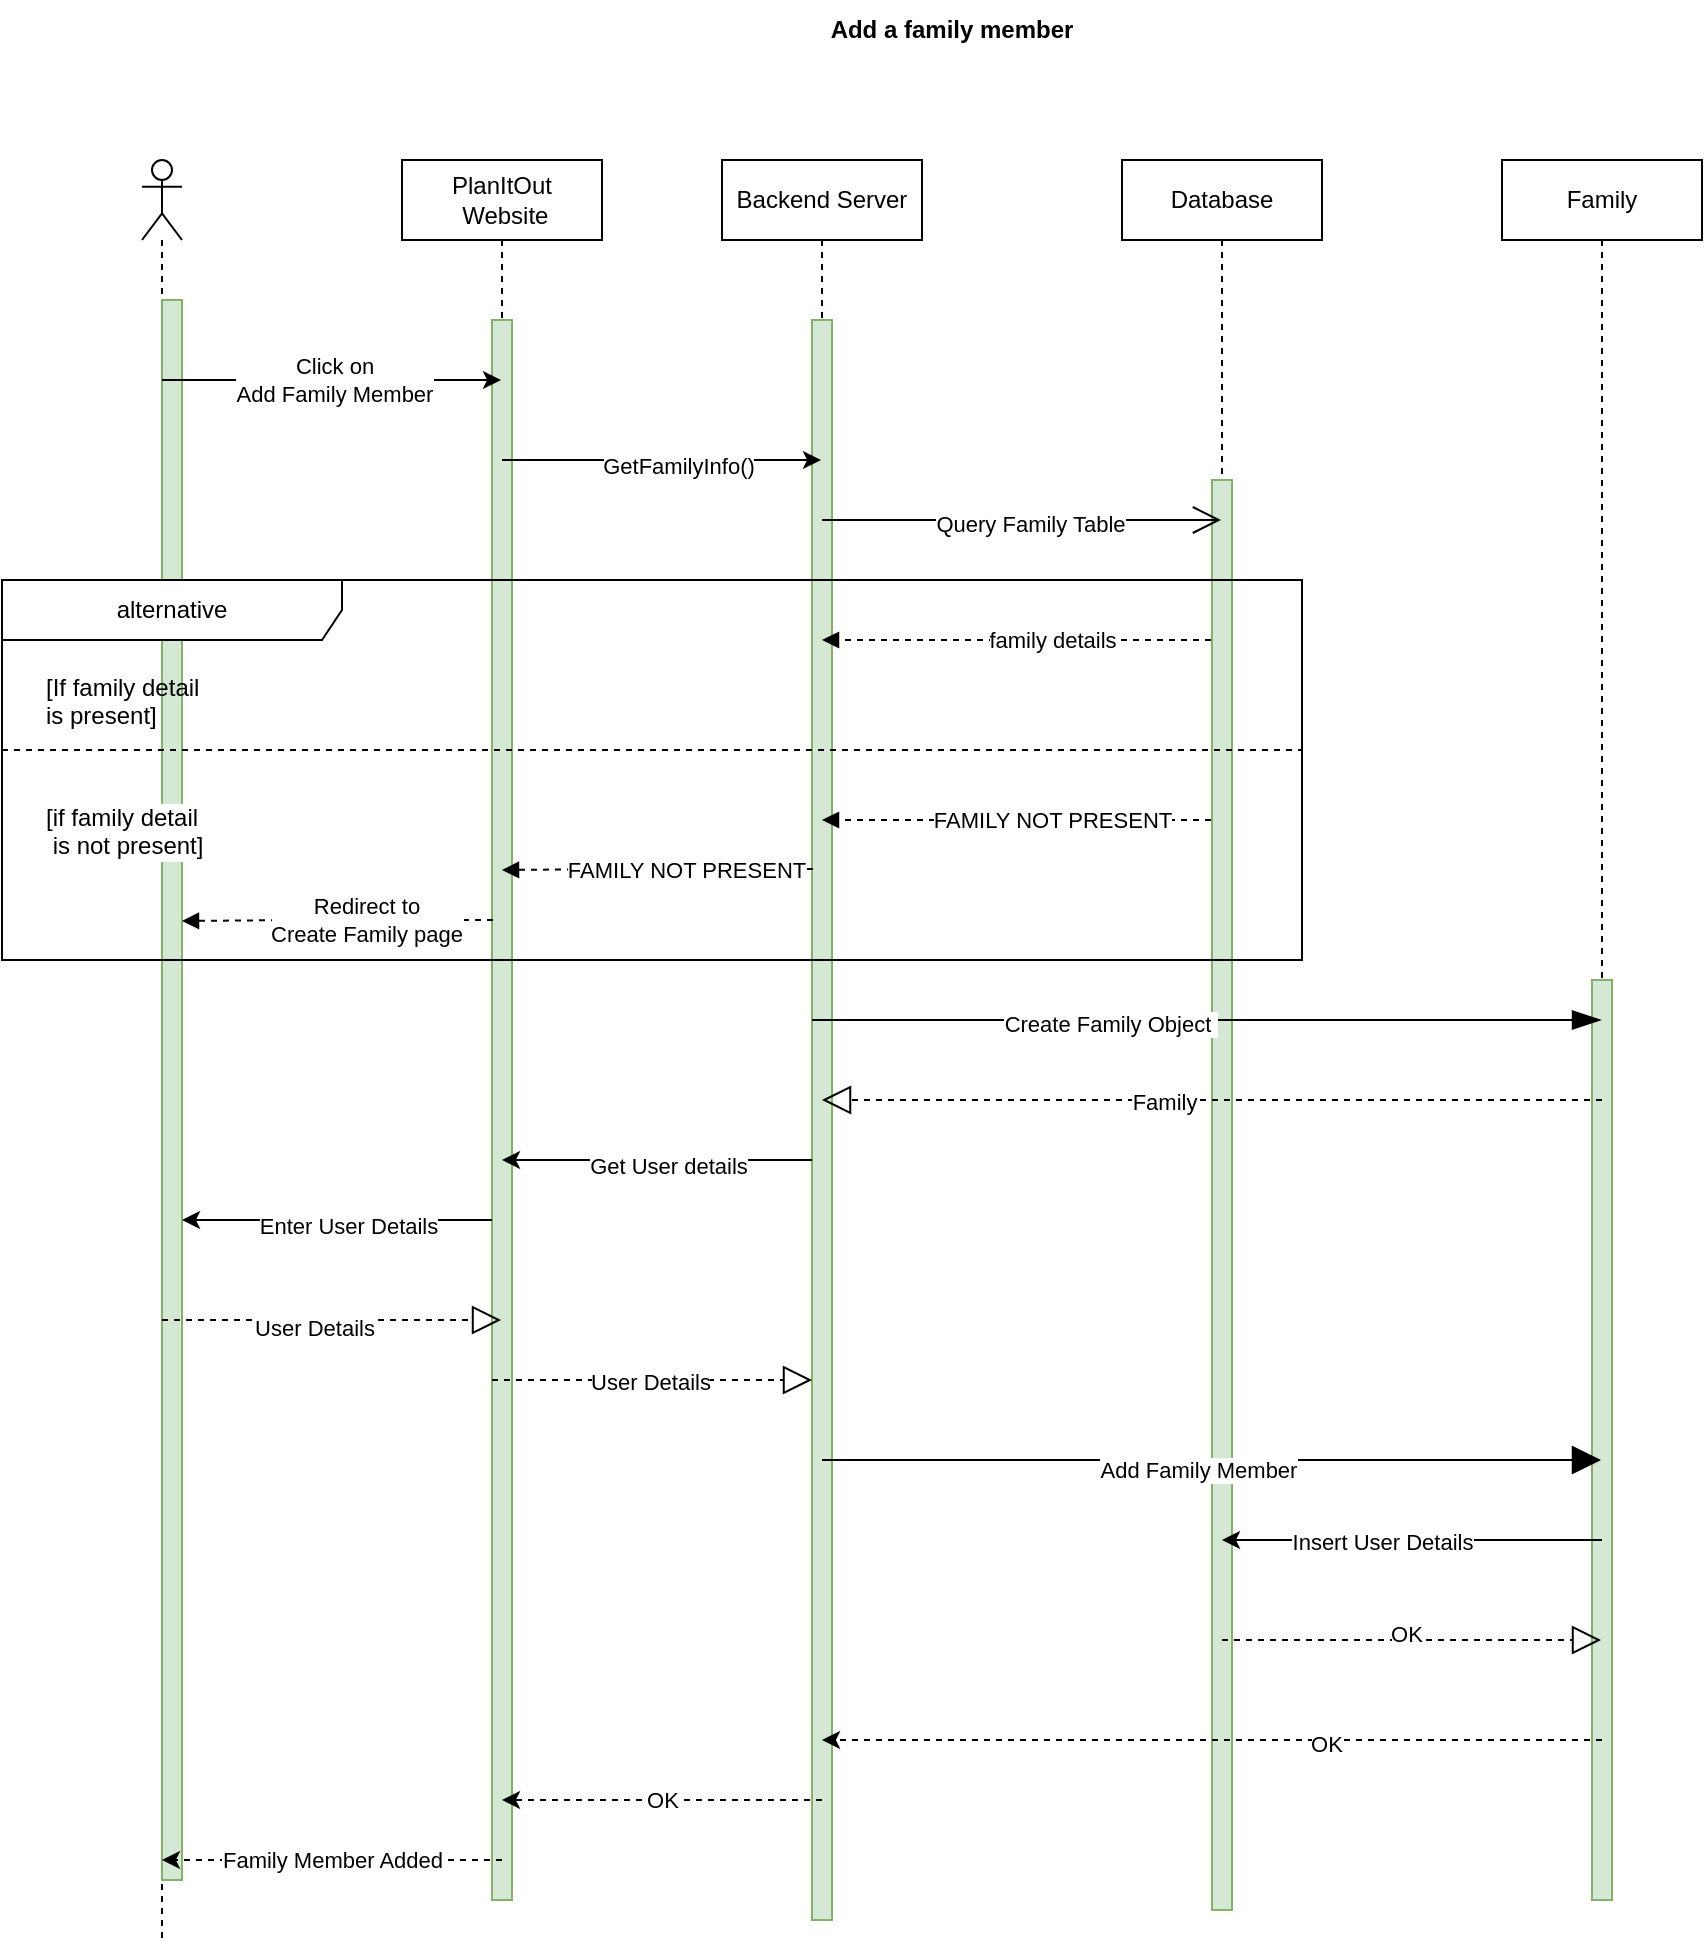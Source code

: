 <mxfile version="26.0.16" pages="2">
  <diagram id="0Gr9N_-wlW-18Qj0PYBJ" name="Page-2">
    <mxGraphModel dx="2928" dy="1132" grid="1" gridSize="10" guides="1" tooltips="1" connect="1" arrows="1" fold="1" page="1" pageScale="1" pageWidth="850" pageHeight="1100" math="0" shadow="0">
      <root>
        <mxCell id="0" />
        <mxCell id="1" parent="0" />
        <mxCell id="ABHrJie6u180xDhGWkQH-1" value="" style="shape=umlLifeline;perimeter=lifelinePerimeter;whiteSpace=wrap;html=1;container=1;dropTarget=0;collapsible=0;recursiveResize=0;outlineConnect=0;portConstraint=eastwest;newEdgeStyle={&quot;curved&quot;:0,&quot;rounded&quot;:0};participant=umlActor;" vertex="1" parent="1">
          <mxGeometry x="90" y="90" width="20" height="890" as="geometry" />
        </mxCell>
        <mxCell id="Kw06DqIlP64NfZC9uZfV-42" value="" style="html=1;points=[[0,0,0,0,5],[0,1,0,0,-5],[1,0,0,0,5],[1,1,0,0,-5]];perimeter=orthogonalPerimeter;outlineConnect=0;targetShapes=umlLifeline;portConstraint=eastwest;newEdgeStyle={&quot;curved&quot;:0,&quot;rounded&quot;:0};fillColor=#d5e8d4;strokeColor=#82b366;" vertex="1" parent="ABHrJie6u180xDhGWkQH-1">
          <mxGeometry x="10" y="70" width="10" height="790" as="geometry" />
        </mxCell>
        <mxCell id="ABHrJie6u180xDhGWkQH-2" value="PlanItOut&lt;br&gt;&amp;nbsp;Website" style="shape=umlLifeline;perimeter=lifelinePerimeter;whiteSpace=wrap;html=1;container=1;dropTarget=0;collapsible=0;recursiveResize=0;outlineConnect=0;portConstraint=eastwest;newEdgeStyle={&quot;curved&quot;:0,&quot;rounded&quot;:0};" vertex="1" parent="1">
          <mxGeometry x="220" y="90" width="100" height="870" as="geometry" />
        </mxCell>
        <mxCell id="Kw06DqIlP64NfZC9uZfV-43" value="" style="html=1;points=[[0,0,0,0,5],[0,1,0,0,-5],[1,0,0,0,5],[1,1,0,0,-5]];perimeter=orthogonalPerimeter;outlineConnect=0;targetShapes=umlLifeline;portConstraint=eastwest;newEdgeStyle={&quot;curved&quot;:0,&quot;rounded&quot;:0};fillColor=#d5e8d4;strokeColor=#82b366;" vertex="1" parent="ABHrJie6u180xDhGWkQH-2">
          <mxGeometry x="45" y="80" width="10" height="790" as="geometry" />
        </mxCell>
        <mxCell id="ABHrJie6u180xDhGWkQH-4" value="Backend Server" style="shape=umlLifeline;perimeter=lifelinePerimeter;whiteSpace=wrap;html=1;container=1;dropTarget=0;collapsible=0;recursiveResize=0;outlineConnect=0;portConstraint=eastwest;newEdgeStyle={&quot;curved&quot;:0,&quot;rounded&quot;:0};" vertex="1" parent="1">
          <mxGeometry x="380" y="90" width="100" height="880" as="geometry" />
        </mxCell>
        <mxCell id="Kw06DqIlP64NfZC9uZfV-44" value="" style="html=1;points=[[0,0,0,0,5],[0,1,0,0,-5],[1,0,0,0,5],[1,1,0,0,-5]];perimeter=orthogonalPerimeter;outlineConnect=0;targetShapes=umlLifeline;portConstraint=eastwest;newEdgeStyle={&quot;curved&quot;:0,&quot;rounded&quot;:0};fillColor=#d5e8d4;strokeColor=#82b366;" vertex="1" parent="ABHrJie6u180xDhGWkQH-4">
          <mxGeometry x="45" y="80" width="10" height="800" as="geometry" />
        </mxCell>
        <mxCell id="ABHrJie6u180xDhGWkQH-5" value="Database" style="shape=umlLifeline;perimeter=lifelinePerimeter;whiteSpace=wrap;html=1;container=1;dropTarget=0;collapsible=0;recursiveResize=0;outlineConnect=0;portConstraint=eastwest;newEdgeStyle={&quot;curved&quot;:0,&quot;rounded&quot;:0};" vertex="1" parent="1">
          <mxGeometry x="580" y="90" width="100" height="875" as="geometry" />
        </mxCell>
        <mxCell id="Kw06DqIlP64NfZC9uZfV-45" value="" style="html=1;points=[[0,0,0,0,5],[0,1,0,0,-5],[1,0,0,0,5],[1,1,0,0,-5]];perimeter=orthogonalPerimeter;outlineConnect=0;targetShapes=umlLifeline;portConstraint=eastwest;newEdgeStyle={&quot;curved&quot;:0,&quot;rounded&quot;:0};fillColor=#d5e8d4;strokeColor=#82b366;" vertex="1" parent="ABHrJie6u180xDhGWkQH-5">
          <mxGeometry x="45" y="160" width="10" height="715" as="geometry" />
        </mxCell>
        <mxCell id="ABHrJie6u180xDhGWkQH-6" value="&lt;b&gt;Add a family member&lt;/b&gt;" style="text;html=1;align=center;verticalAlign=middle;whiteSpace=wrap;rounded=0;" vertex="1" parent="1">
          <mxGeometry x="400" y="10" width="190" height="30" as="geometry" />
        </mxCell>
        <mxCell id="ABHrJie6u180xDhGWkQH-7" value="" style="endArrow=classic;html=1;rounded=0;" edge="1" parent="1" target="ABHrJie6u180xDhGWkQH-2">
          <mxGeometry width="50" height="50" relative="1" as="geometry">
            <mxPoint x="100" y="200" as="sourcePoint" />
            <mxPoint x="150" y="150" as="targetPoint" />
          </mxGeometry>
        </mxCell>
        <mxCell id="ABHrJie6u180xDhGWkQH-8" value="Click on &lt;br&gt;Add Family Member" style="edgeLabel;html=1;align=center;verticalAlign=middle;resizable=0;points=[];" vertex="1" connectable="0" parent="ABHrJie6u180xDhGWkQH-7">
          <mxGeometry x="0.017" relative="1" as="geometry">
            <mxPoint as="offset" />
          </mxGeometry>
        </mxCell>
        <mxCell id="ABHrJie6u180xDhGWkQH-9" value="" style="endArrow=classic;html=1;rounded=0;" edge="1" parent="1" target="ABHrJie6u180xDhGWkQH-4">
          <mxGeometry width="50" height="50" relative="1" as="geometry">
            <mxPoint x="270" y="240" as="sourcePoint" />
            <mxPoint x="320" y="190" as="targetPoint" />
          </mxGeometry>
        </mxCell>
        <mxCell id="ABHrJie6u180xDhGWkQH-10" value="GetFamilyInfo()" style="edgeLabel;html=1;align=center;verticalAlign=middle;resizable=0;points=[];" vertex="1" connectable="0" parent="ABHrJie6u180xDhGWkQH-9">
          <mxGeometry x="0.103" y="-3" relative="1" as="geometry">
            <mxPoint as="offset" />
          </mxGeometry>
        </mxCell>
        <mxCell id="ABHrJie6u180xDhGWkQH-12" value="" style="endArrow=open;endFill=1;endSize=12;html=1;rounded=0;" edge="1" parent="1" target="ABHrJie6u180xDhGWkQH-5">
          <mxGeometry width="160" relative="1" as="geometry">
            <mxPoint x="430" y="270" as="sourcePoint" />
            <mxPoint x="590" y="270" as="targetPoint" />
          </mxGeometry>
        </mxCell>
        <mxCell id="ABHrJie6u180xDhGWkQH-13" value="Query Family Table" style="edgeLabel;html=1;align=center;verticalAlign=middle;resizable=0;points=[];" vertex="1" connectable="0" parent="ABHrJie6u180xDhGWkQH-12">
          <mxGeometry x="0.043" y="-2" relative="1" as="geometry">
            <mxPoint as="offset" />
          </mxGeometry>
        </mxCell>
        <mxCell id="ABHrJie6u180xDhGWkQH-16" value="alternative" style="shape=umlFrame;whiteSpace=wrap;html=1;pointerEvents=0;recursiveResize=0;container=1;collapsible=0;width=170;" vertex="1" parent="1">
          <mxGeometry x="20" y="300" width="650" height="190" as="geometry" />
        </mxCell>
        <mxCell id="ABHrJie6u180xDhGWkQH-17" value="[If family detail &lt;br&gt;is present]" style="text;html=1;" vertex="1" parent="ABHrJie6u180xDhGWkQH-16">
          <mxGeometry width="100" height="20" relative="1" as="geometry">
            <mxPoint x="20" y="40" as="offset" />
          </mxGeometry>
        </mxCell>
        <mxCell id="ABHrJie6u180xDhGWkQH-18" value="[if family detail&lt;br&gt;&amp;nbsp;is not present]" style="line;strokeWidth=1;dashed=1;labelPosition=center;verticalLabelPosition=bottom;align=left;verticalAlign=top;spacingLeft=20;spacingTop=15;html=1;whiteSpace=wrap;" vertex="1" parent="ABHrJie6u180xDhGWkQH-16">
          <mxGeometry y="80" width="650" height="10" as="geometry" />
        </mxCell>
        <mxCell id="Kw06DqIlP64NfZC9uZfV-3" value="" style="html=1;verticalAlign=bottom;labelBackgroundColor=none;endArrow=block;endFill=1;dashed=1;rounded=0;" edge="1" parent="ABHrJie6u180xDhGWkQH-16">
          <mxGeometry width="160" relative="1" as="geometry">
            <mxPoint x="604.5" y="30" as="sourcePoint" />
            <mxPoint x="410" y="30" as="targetPoint" />
          </mxGeometry>
        </mxCell>
        <mxCell id="Kw06DqIlP64NfZC9uZfV-4" value="family details" style="edgeLabel;html=1;align=center;verticalAlign=middle;resizable=0;points=[];" vertex="1" connectable="0" parent="Kw06DqIlP64NfZC9uZfV-3">
          <mxGeometry x="-0.172" relative="1" as="geometry">
            <mxPoint x="1" as="offset" />
          </mxGeometry>
        </mxCell>
        <mxCell id="Kw06DqIlP64NfZC9uZfV-6" value="" style="html=1;verticalAlign=bottom;labelBackgroundColor=none;endArrow=block;endFill=1;dashed=1;rounded=0;" edge="1" parent="ABHrJie6u180xDhGWkQH-16">
          <mxGeometry width="160" relative="1" as="geometry">
            <mxPoint x="604.5" y="120" as="sourcePoint" />
            <mxPoint x="410" y="120" as="targetPoint" />
            <Array as="points">
              <mxPoint x="510" y="120" />
            </Array>
          </mxGeometry>
        </mxCell>
        <mxCell id="Kw06DqIlP64NfZC9uZfV-7" value="FAMILY NOT PRESENT" style="edgeLabel;html=1;align=center;verticalAlign=middle;resizable=0;points=[];" vertex="1" connectable="0" parent="Kw06DqIlP64NfZC9uZfV-6">
          <mxGeometry x="-0.172" relative="1" as="geometry">
            <mxPoint x="1" as="offset" />
          </mxGeometry>
        </mxCell>
        <mxCell id="Kw06DqIlP64NfZC9uZfV-8" value="" style="html=1;verticalAlign=bottom;labelBackgroundColor=none;endArrow=block;endFill=1;dashed=1;rounded=0;" edge="1" parent="ABHrJie6u180xDhGWkQH-16">
          <mxGeometry width="160" relative="1" as="geometry">
            <mxPoint x="405.5" y="144.5" as="sourcePoint" />
            <mxPoint x="250" y="145" as="targetPoint" />
            <Array as="points">
              <mxPoint x="311" y="144.5" />
            </Array>
          </mxGeometry>
        </mxCell>
        <mxCell id="Kw06DqIlP64NfZC9uZfV-9" value="FAMILY NOT PRESENT" style="edgeLabel;html=1;align=center;verticalAlign=middle;resizable=0;points=[];" vertex="1" connectable="0" parent="Kw06DqIlP64NfZC9uZfV-8">
          <mxGeometry x="-0.172" relative="1" as="geometry">
            <mxPoint x="1" as="offset" />
          </mxGeometry>
        </mxCell>
        <mxCell id="Kw06DqIlP64NfZC9uZfV-12" value="" style="html=1;verticalAlign=bottom;labelBackgroundColor=none;endArrow=block;endFill=1;dashed=1;rounded=0;" edge="1" parent="ABHrJie6u180xDhGWkQH-16">
          <mxGeometry width="160" relative="1" as="geometry">
            <mxPoint x="245.5" y="170" as="sourcePoint" />
            <mxPoint x="90" y="170.5" as="targetPoint" />
            <Array as="points">
              <mxPoint x="151" y="170" />
            </Array>
          </mxGeometry>
        </mxCell>
        <mxCell id="Kw06DqIlP64NfZC9uZfV-13" value="Redirect to&lt;br&gt;Create Family page" style="edgeLabel;html=1;align=center;verticalAlign=middle;resizable=0;points=[];" vertex="1" connectable="0" parent="Kw06DqIlP64NfZC9uZfV-12">
          <mxGeometry x="-0.172" relative="1" as="geometry">
            <mxPoint x="1" as="offset" />
          </mxGeometry>
        </mxCell>
        <mxCell id="Kw06DqIlP64NfZC9uZfV-5" value="Family" style="shape=umlLifeline;perimeter=lifelinePerimeter;whiteSpace=wrap;html=1;container=1;dropTarget=0;collapsible=0;recursiveResize=0;outlineConnect=0;portConstraint=eastwest;newEdgeStyle={&quot;curved&quot;:0,&quot;rounded&quot;:0};" vertex="1" parent="1">
          <mxGeometry x="770" y="90" width="100" height="870" as="geometry" />
        </mxCell>
        <mxCell id="Kw06DqIlP64NfZC9uZfV-46" value="" style="html=1;points=[[0,0,0,0,5],[0,1,0,0,-5],[1,0,0,0,5],[1,1,0,0,-5]];perimeter=orthogonalPerimeter;outlineConnect=0;targetShapes=umlLifeline;portConstraint=eastwest;newEdgeStyle={&quot;curved&quot;:0,&quot;rounded&quot;:0};fillColor=#d5e8d4;strokeColor=#82b366;" vertex="1" parent="Kw06DqIlP64NfZC9uZfV-5">
          <mxGeometry x="45" y="410" width="10" height="460" as="geometry" />
        </mxCell>
        <mxCell id="Kw06DqIlP64NfZC9uZfV-14" value="" style="endArrow=blockThin;endFill=1;endSize=12;html=1;rounded=0;" edge="1" parent="1" target="Kw06DqIlP64NfZC9uZfV-5">
          <mxGeometry width="160" relative="1" as="geometry">
            <mxPoint x="425" y="520" as="sourcePoint" />
            <mxPoint x="585" y="520" as="targetPoint" />
            <Array as="points">
              <mxPoint x="515" y="520" />
            </Array>
          </mxGeometry>
        </mxCell>
        <mxCell id="Kw06DqIlP64NfZC9uZfV-15" value="Create Family Object&amp;nbsp;" style="edgeLabel;html=1;align=center;verticalAlign=middle;resizable=0;points=[];" vertex="1" connectable="0" parent="Kw06DqIlP64NfZC9uZfV-14">
          <mxGeometry x="-0.245" y="-2" relative="1" as="geometry">
            <mxPoint as="offset" />
          </mxGeometry>
        </mxCell>
        <mxCell id="Kw06DqIlP64NfZC9uZfV-16" value="" style="endArrow=block;dashed=1;endFill=0;endSize=12;html=1;rounded=0;" edge="1" parent="1" target="ABHrJie6u180xDhGWkQH-4">
          <mxGeometry width="160" relative="1" as="geometry">
            <mxPoint x="820" y="560" as="sourcePoint" />
            <mxPoint x="660" y="560" as="targetPoint" />
          </mxGeometry>
        </mxCell>
        <mxCell id="Kw06DqIlP64NfZC9uZfV-17" value="Family" style="edgeLabel;html=1;align=center;verticalAlign=middle;resizable=0;points=[];" vertex="1" connectable="0" parent="Kw06DqIlP64NfZC9uZfV-16">
          <mxGeometry x="0.122" y="1" relative="1" as="geometry">
            <mxPoint as="offset" />
          </mxGeometry>
        </mxCell>
        <mxCell id="Kw06DqIlP64NfZC9uZfV-21" value="" style="endArrow=classic;html=1;rounded=0;" edge="1" parent="1">
          <mxGeometry width="50" height="50" relative="1" as="geometry">
            <mxPoint x="425" y="590" as="sourcePoint" />
            <mxPoint x="270" y="590" as="targetPoint" />
          </mxGeometry>
        </mxCell>
        <mxCell id="Kw06DqIlP64NfZC9uZfV-22" value="Get User details" style="edgeLabel;html=1;align=center;verticalAlign=middle;resizable=0;points=[];" vertex="1" connectable="0" parent="Kw06DqIlP64NfZC9uZfV-21">
          <mxGeometry x="-0.074" y="3" relative="1" as="geometry">
            <mxPoint as="offset" />
          </mxGeometry>
        </mxCell>
        <mxCell id="Kw06DqIlP64NfZC9uZfV-23" value="" style="endArrow=classic;html=1;rounded=0;" edge="1" parent="1">
          <mxGeometry width="50" height="50" relative="1" as="geometry">
            <mxPoint x="265" y="620" as="sourcePoint" />
            <mxPoint x="110" y="620" as="targetPoint" />
          </mxGeometry>
        </mxCell>
        <mxCell id="Kw06DqIlP64NfZC9uZfV-24" value="Enter User Details" style="edgeLabel;html=1;align=center;verticalAlign=middle;resizable=0;points=[];" vertex="1" connectable="0" parent="Kw06DqIlP64NfZC9uZfV-23">
          <mxGeometry x="-0.074" y="3" relative="1" as="geometry">
            <mxPoint as="offset" />
          </mxGeometry>
        </mxCell>
        <mxCell id="Kw06DqIlP64NfZC9uZfV-26" value="" style="endArrow=block;dashed=1;endFill=0;endSize=12;html=1;rounded=0;" edge="1" parent="1" target="ABHrJie6u180xDhGWkQH-2">
          <mxGeometry width="160" relative="1" as="geometry">
            <mxPoint x="100" y="670" as="sourcePoint" />
            <mxPoint x="260" y="670" as="targetPoint" />
          </mxGeometry>
        </mxCell>
        <mxCell id="Kw06DqIlP64NfZC9uZfV-27" value="User Details" style="edgeLabel;html=1;align=center;verticalAlign=middle;resizable=0;points=[];" vertex="1" connectable="0" parent="Kw06DqIlP64NfZC9uZfV-26">
          <mxGeometry x="-0.103" y="-4" relative="1" as="geometry">
            <mxPoint as="offset" />
          </mxGeometry>
        </mxCell>
        <mxCell id="Kw06DqIlP64NfZC9uZfV-28" value="" style="endArrow=block;dashed=1;endFill=0;endSize=12;html=1;rounded=0;" edge="1" parent="1">
          <mxGeometry width="160" relative="1" as="geometry">
            <mxPoint x="265" y="700" as="sourcePoint" />
            <mxPoint x="425" y="700" as="targetPoint" />
          </mxGeometry>
        </mxCell>
        <mxCell id="Kw06DqIlP64NfZC9uZfV-29" value="User Details" style="edgeLabel;html=1;align=center;verticalAlign=middle;resizable=0;points=[];" vertex="1" connectable="0" parent="Kw06DqIlP64NfZC9uZfV-28">
          <mxGeometry x="-0.013" y="-1" relative="1" as="geometry">
            <mxPoint as="offset" />
          </mxGeometry>
        </mxCell>
        <mxCell id="Kw06DqIlP64NfZC9uZfV-30" value="" style="endArrow=block;endFill=1;endSize=12;html=1;rounded=0;" edge="1" parent="1" target="Kw06DqIlP64NfZC9uZfV-5">
          <mxGeometry width="160" relative="1" as="geometry">
            <mxPoint x="430" y="740" as="sourcePoint" />
            <mxPoint x="590" y="740" as="targetPoint" />
          </mxGeometry>
        </mxCell>
        <mxCell id="Kw06DqIlP64NfZC9uZfV-31" value="Add Family Member" style="edgeLabel;html=1;align=center;verticalAlign=middle;resizable=0;points=[];" vertex="1" connectable="0" parent="Kw06DqIlP64NfZC9uZfV-30">
          <mxGeometry x="-0.035" y="-5" relative="1" as="geometry">
            <mxPoint as="offset" />
          </mxGeometry>
        </mxCell>
        <mxCell id="Kw06DqIlP64NfZC9uZfV-33" value="" style="endArrow=classic;html=1;rounded=0;" edge="1" parent="1" target="ABHrJie6u180xDhGWkQH-5">
          <mxGeometry width="50" height="50" relative="1" as="geometry">
            <mxPoint x="820" y="780" as="sourcePoint" />
            <mxPoint x="710" y="780" as="targetPoint" />
          </mxGeometry>
        </mxCell>
        <mxCell id="Kw06DqIlP64NfZC9uZfV-34" value="Insert User Details" style="edgeLabel;html=1;align=center;verticalAlign=middle;resizable=0;points=[];" vertex="1" connectable="0" parent="Kw06DqIlP64NfZC9uZfV-33">
          <mxGeometry x="0.165" y="1" relative="1" as="geometry">
            <mxPoint as="offset" />
          </mxGeometry>
        </mxCell>
        <mxCell id="Kw06DqIlP64NfZC9uZfV-35" value="" style="endArrow=block;dashed=1;endFill=0;endSize=12;html=1;rounded=0;" edge="1" parent="1" target="Kw06DqIlP64NfZC9uZfV-5">
          <mxGeometry width="160" relative="1" as="geometry">
            <mxPoint x="630" y="830" as="sourcePoint" />
            <mxPoint x="790" y="830" as="targetPoint" />
          </mxGeometry>
        </mxCell>
        <mxCell id="Kw06DqIlP64NfZC9uZfV-36" value="OK" style="edgeLabel;html=1;align=center;verticalAlign=middle;resizable=0;points=[];" vertex="1" connectable="0" parent="Kw06DqIlP64NfZC9uZfV-35">
          <mxGeometry x="-0.029" y="3" relative="1" as="geometry">
            <mxPoint as="offset" />
          </mxGeometry>
        </mxCell>
        <mxCell id="Kw06DqIlP64NfZC9uZfV-37" value="" style="endArrow=classic;html=1;rounded=0;dashed=1;" edge="1" parent="1" target="ABHrJie6u180xDhGWkQH-4">
          <mxGeometry width="50" height="50" relative="1" as="geometry">
            <mxPoint x="820" y="880" as="sourcePoint" />
            <mxPoint x="710" y="880" as="targetPoint" />
          </mxGeometry>
        </mxCell>
        <mxCell id="Kw06DqIlP64NfZC9uZfV-38" value="OK" style="edgeLabel;html=1;align=center;verticalAlign=middle;resizable=0;points=[];" vertex="1" connectable="0" parent="Kw06DqIlP64NfZC9uZfV-37">
          <mxGeometry x="-0.293" y="2" relative="1" as="geometry">
            <mxPoint as="offset" />
          </mxGeometry>
        </mxCell>
        <mxCell id="Kw06DqIlP64NfZC9uZfV-39" value="OK" style="endArrow=classic;html=1;rounded=0;dashed=1;" edge="1" parent="1" target="ABHrJie6u180xDhGWkQH-2">
          <mxGeometry width="50" height="50" relative="1" as="geometry">
            <mxPoint x="430" y="910" as="sourcePoint" />
            <mxPoint x="40" y="910" as="targetPoint" />
          </mxGeometry>
        </mxCell>
        <mxCell id="Kw06DqIlP64NfZC9uZfV-41" value="Family Member Added" style="endArrow=classic;html=1;rounded=0;dashed=1;entryX=0.5;entryY=0.955;entryDx=0;entryDy=0;entryPerimeter=0;" edge="1" parent="1" target="ABHrJie6u180xDhGWkQH-1">
          <mxGeometry width="50" height="50" relative="1" as="geometry">
            <mxPoint x="270" y="940" as="sourcePoint" />
            <mxPoint x="110" y="940" as="targetPoint" />
          </mxGeometry>
        </mxCell>
      </root>
    </mxGraphModel>
  </diagram>
  <diagram id="tXe_T3dB-AEfn2zROOY-" name="template">
    <mxGraphModel dx="2928" dy="1132" grid="1" gridSize="10" guides="1" tooltips="1" connect="1" arrows="1" fold="1" page="1" pageScale="1" pageWidth="850" pageHeight="1100" math="0" shadow="0">
      <root>
        <mxCell id="0" />
        <mxCell id="1" parent="0" />
        <mxCell id="w8TSYB-Zl9jjQyUSUAuT-1" value="" style="shape=umlLifeline;perimeter=lifelinePerimeter;whiteSpace=wrap;html=1;container=1;dropTarget=0;collapsible=0;recursiveResize=0;outlineConnect=0;portConstraint=eastwest;newEdgeStyle={&quot;curved&quot;:0,&quot;rounded&quot;:0};participant=umlActor;" vertex="1" parent="1">
          <mxGeometry x="90" y="90" width="20" height="300" as="geometry" />
        </mxCell>
        <mxCell id="w8TSYB-Zl9jjQyUSUAuT-2" value="PlanItOut&lt;br&gt;&amp;nbsp;Website" style="shape=umlLifeline;perimeter=lifelinePerimeter;whiteSpace=wrap;html=1;container=1;dropTarget=0;collapsible=0;recursiveResize=0;outlineConnect=0;portConstraint=eastwest;newEdgeStyle={&quot;curved&quot;:0,&quot;rounded&quot;:0};" vertex="1" parent="1">
          <mxGeometry x="220" y="90" width="100" height="300" as="geometry" />
        </mxCell>
        <mxCell id="w8TSYB-Zl9jjQyUSUAuT-3" value="Backend Server" style="shape=umlLifeline;perimeter=lifelinePerimeter;whiteSpace=wrap;html=1;container=1;dropTarget=0;collapsible=0;recursiveResize=0;outlineConnect=0;portConstraint=eastwest;newEdgeStyle={&quot;curved&quot;:0,&quot;rounded&quot;:0};" vertex="1" parent="1">
          <mxGeometry x="380" y="90" width="100" height="300" as="geometry" />
        </mxCell>
        <mxCell id="w8TSYB-Zl9jjQyUSUAuT-4" value="Database" style="shape=umlLifeline;perimeter=lifelinePerimeter;whiteSpace=wrap;html=1;container=1;dropTarget=0;collapsible=0;recursiveResize=0;outlineConnect=0;portConstraint=eastwest;newEdgeStyle={&quot;curved&quot;:0,&quot;rounded&quot;:0};" vertex="1" parent="1">
          <mxGeometry x="580" y="90" width="100" height="300" as="geometry" />
        </mxCell>
        <mxCell id="w8TSYB-Zl9jjQyUSUAuT-5" value="Heading" style="text;html=1;align=center;verticalAlign=middle;whiteSpace=wrap;rounded=0;" vertex="1" parent="1">
          <mxGeometry x="400" y="10" width="120" height="30" as="geometry" />
        </mxCell>
        <mxCell id="w8TSYB-Zl9jjQyUSUAuT-6" value="" style="endArrow=classic;html=1;rounded=0;" edge="1" parent="1" target="w8TSYB-Zl9jjQyUSUAuT-2">
          <mxGeometry width="50" height="50" relative="1" as="geometry">
            <mxPoint x="100" y="200" as="sourcePoint" />
            <mxPoint x="150" y="150" as="targetPoint" />
          </mxGeometry>
        </mxCell>
        <mxCell id="w8TSYB-Zl9jjQyUSUAuT-8" value="" style="endArrow=classic;html=1;rounded=0;" edge="1" parent="1" target="w8TSYB-Zl9jjQyUSUAuT-3">
          <mxGeometry width="50" height="50" relative="1" as="geometry">
            <mxPoint x="270" y="240" as="sourcePoint" />
            <mxPoint x="320" y="190" as="targetPoint" />
          </mxGeometry>
        </mxCell>
        <mxCell id="w8TSYB-Zl9jjQyUSUAuT-10" value="" style="endArrow=open;endFill=1;endSize=12;html=1;rounded=0;" edge="1" parent="1" target="w8TSYB-Zl9jjQyUSUAuT-4">
          <mxGeometry width="160" relative="1" as="geometry">
            <mxPoint x="430" y="270" as="sourcePoint" />
            <mxPoint x="590" y="270" as="targetPoint" />
          </mxGeometry>
        </mxCell>
        <mxCell id="w8TSYB-Zl9jjQyUSUAuT-12" value="" style="endArrow=block;dashed=1;endFill=0;endSize=12;html=1;rounded=0;" edge="1" parent="1" target="w8TSYB-Zl9jjQyUSUAuT-3">
          <mxGeometry width="160" relative="1" as="geometry">
            <mxPoint x="630" y="310" as="sourcePoint" />
            <mxPoint x="470" y="310" as="targetPoint" />
          </mxGeometry>
        </mxCell>
        <mxCell id="w8TSYB-Zl9jjQyUSUAuT-14" value="Interaction heading" style="shape=umlFrame;whiteSpace=wrap;html=1;pointerEvents=0;recursiveResize=0;container=1;collapsible=0;width=170;" vertex="1" parent="1">
          <mxGeometry x="350" y="490" width="290" height="250" as="geometry" />
        </mxCell>
        <mxCell id="w8TSYB-Zl9jjQyUSUAuT-15" value="[constraint1]" style="text;html=1;" vertex="1" parent="w8TSYB-Zl9jjQyUSUAuT-14">
          <mxGeometry width="100" height="20" relative="1" as="geometry">
            <mxPoint x="20" y="40" as="offset" />
          </mxGeometry>
        </mxCell>
        <mxCell id="w8TSYB-Zl9jjQyUSUAuT-16" value="[constraint2]" style="line;strokeWidth=1;dashed=1;labelPosition=center;verticalLabelPosition=bottom;align=left;verticalAlign=top;spacingLeft=20;spacingTop=15;html=1;whiteSpace=wrap;" vertex="1" parent="w8TSYB-Zl9jjQyUSUAuT-14">
          <mxGeometry y="125" width="290" height="10" as="geometry" />
        </mxCell>
        <mxCell id="w8TSYB-Zl9jjQyUSUAuT-17" value="Text" style="text;strokeColor=none;align=center;fillColor=none;html=1;verticalAlign=middle;whiteSpace=wrap;rounded=0;" vertex="1" parent="1">
          <mxGeometry x="210" y="530" width="60" height="30" as="geometry" />
        </mxCell>
        <mxCell id="Rpuj-aYHiDlYggVhCAfE-1" value="" style="endArrow=block;dashed=1;endFill=0;endSize=12;html=1;rounded=0;" edge="1" parent="1">
          <mxGeometry width="160" relative="1" as="geometry">
            <mxPoint x="1230" y="300" as="sourcePoint" />
            <mxPoint x="1390" y="300" as="targetPoint" />
          </mxGeometry>
        </mxCell>
        <mxCell id="Rpuj-aYHiDlYggVhCAfE-2" value="" style="endArrow=classic;html=1;rounded=0;" edge="1" parent="1">
          <mxGeometry width="50" height="50" relative="1" as="geometry">
            <mxPoint x="1260" y="370" as="sourcePoint" />
            <mxPoint x="1370" y="370" as="targetPoint" />
          </mxGeometry>
        </mxCell>
      </root>
    </mxGraphModel>
  </diagram>
</mxfile>
